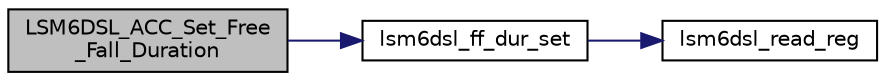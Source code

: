 digraph "LSM6DSL_ACC_Set_Free_Fall_Duration"
{
 // LATEX_PDF_SIZE
  edge [fontname="Helvetica",fontsize="10",labelfontname="Helvetica",labelfontsize="10"];
  node [fontname="Helvetica",fontsize="10",shape=record];
  rankdir="LR";
  Node1 [label="LSM6DSL_ACC_Set_Free\l_Fall_Duration",height=0.2,width=0.4,color="black", fillcolor="grey75", style="filled", fontcolor="black",tooltip="Set free fall duration."];
  Node1 -> Node2 [color="midnightblue",fontsize="10",style="solid",fontname="Helvetica"];
  Node2 [label="lsm6dsl_ff_dur_set",height=0.2,width=0.4,color="black", fillcolor="white", style="filled",URL="$group___l_s_m6_d_s_l__free__fall.html#gaa718bbf6106abdf4d52d4115563547f0",tooltip="Free-fall duration event. 1LSb = 1 / ODR[set]."];
  Node2 -> Node3 [color="midnightblue",fontsize="10",style="solid",fontname="Helvetica"];
  Node3 [label="lsm6dsl_read_reg",height=0.2,width=0.4,color="black", fillcolor="white", style="filled",URL="$group___l_s_m6_d_s_l__interfaces__functions.html#ga7ad5e0d379d6cc9a6a2dff69c6df5a50",tooltip="Read generic device register."];
}
